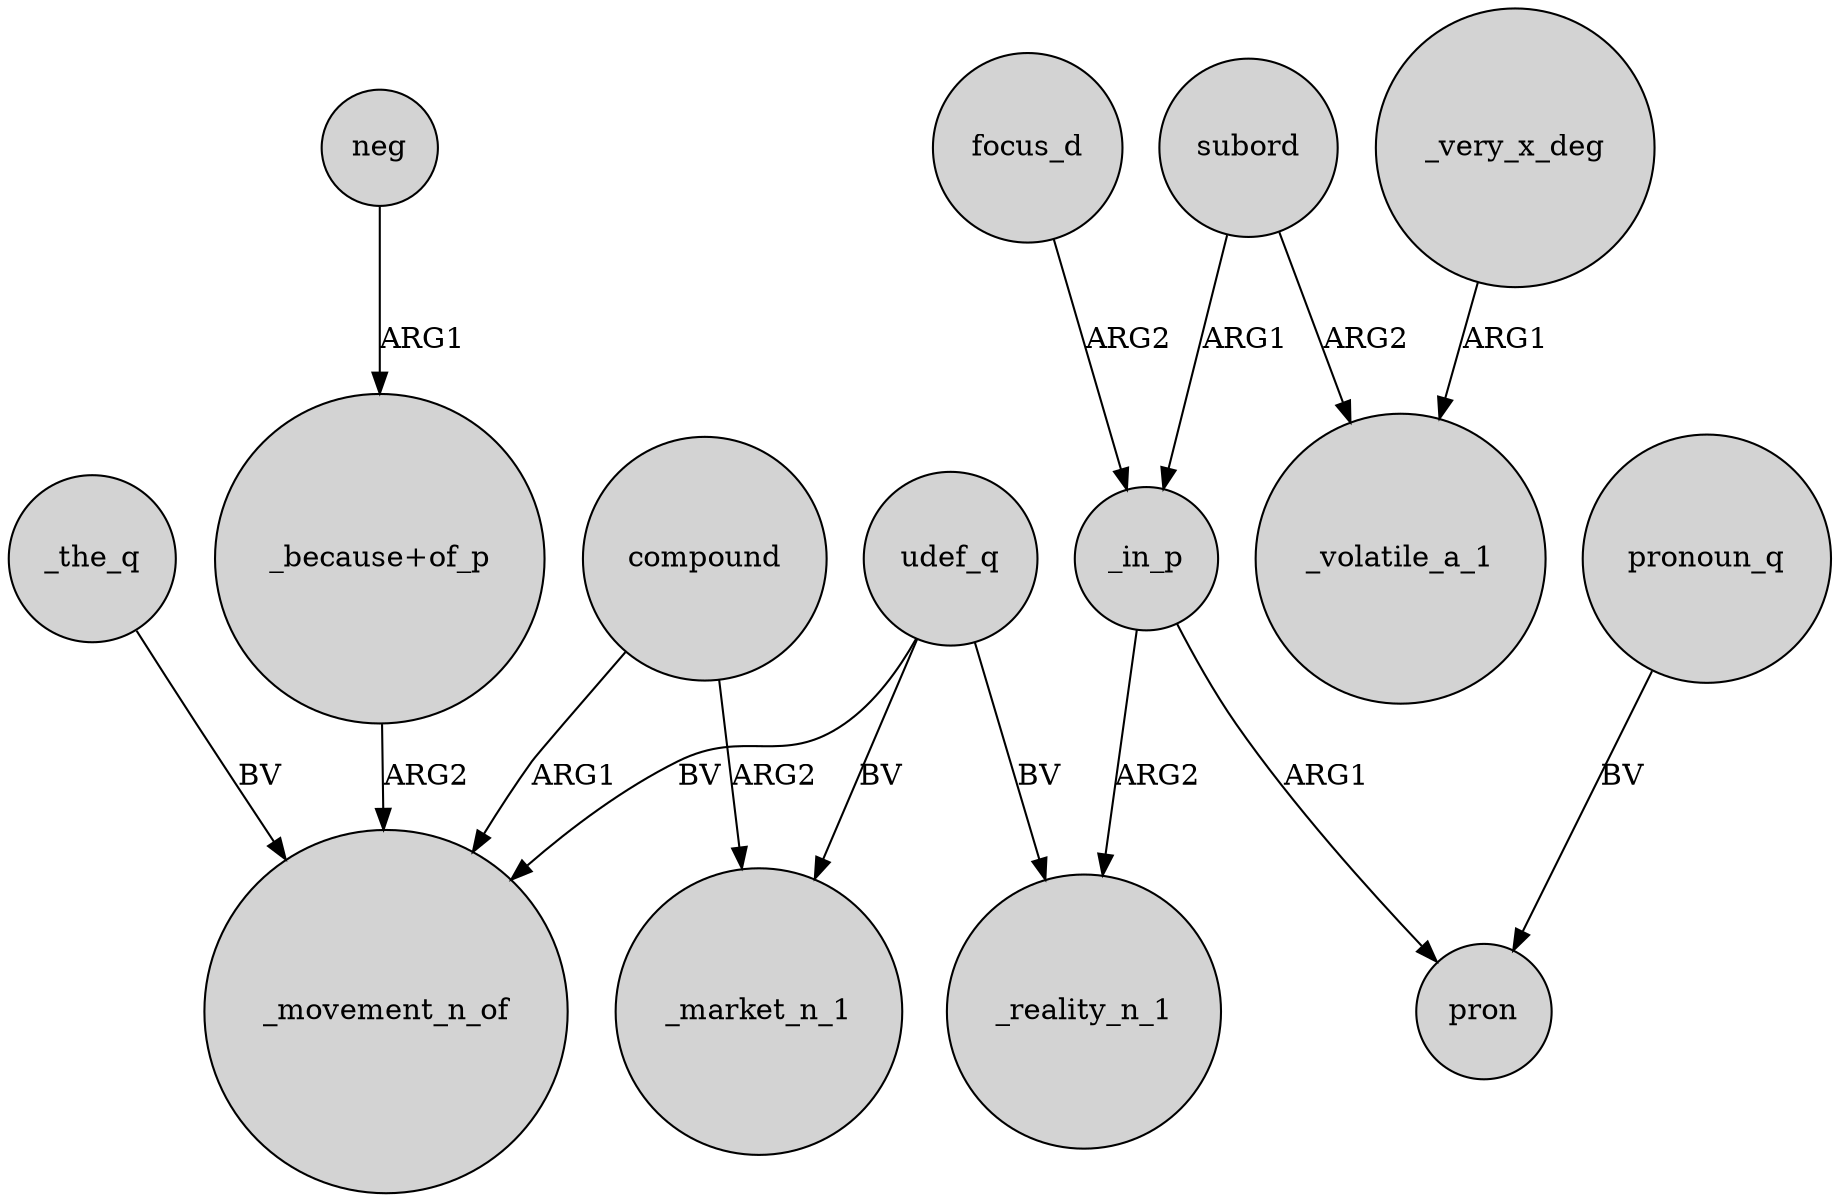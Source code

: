digraph {
	node [shape=circle style=filled]
	compound -> _movement_n_of [label=ARG1]
	compound -> _market_n_1 [label=ARG2]
	subord -> _volatile_a_1 [label=ARG2]
	_very_x_deg -> _volatile_a_1 [label=ARG1]
	"_because+of_p" -> _movement_n_of [label=ARG2]
	_in_p -> _reality_n_1 [label=ARG2]
	_in_p -> pron [label=ARG1]
	udef_q -> _reality_n_1 [label=BV]
	_the_q -> _movement_n_of [label=BV]
	neg -> "_because+of_p" [label=ARG1]
	udef_q -> _movement_n_of [label=BV]
	udef_q -> _market_n_1 [label=BV]
	subord -> _in_p [label=ARG1]
	focus_d -> _in_p [label=ARG2]
	pronoun_q -> pron [label=BV]
}
